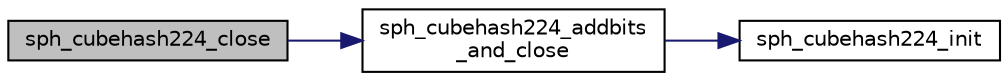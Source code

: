 digraph "sph_cubehash224_close"
{
 // LATEX_PDF_SIZE
  edge [fontname="Helvetica",fontsize="10",labelfontname="Helvetica",labelfontsize="10"];
  node [fontname="Helvetica",fontsize="10",shape=record];
  rankdir="LR";
  Node3 [label="sph_cubehash224_close",height=0.2,width=0.4,color="black", fillcolor="grey75", style="filled", fontcolor="black",tooltip=" "];
  Node3 -> Node4 [color="midnightblue",fontsize="10",style="solid",fontname="Helvetica"];
  Node4 [label="sph_cubehash224_addbits\l_and_close",height=0.2,width=0.4,color="black", fillcolor="white", style="filled",URL="$sph__cubehash_8h.html#a446468c3435bf779317d5cdbda7868ad",tooltip=" "];
  Node4 -> Node5 [color="midnightblue",fontsize="10",style="solid",fontname="Helvetica"];
  Node5 [label="sph_cubehash224_init",height=0.2,width=0.4,color="black", fillcolor="white", style="filled",URL="$sph__cubehash_8h.html#a77e1a7f6aee90b3f5e75d00bd9a81ae2",tooltip=" "];
}
